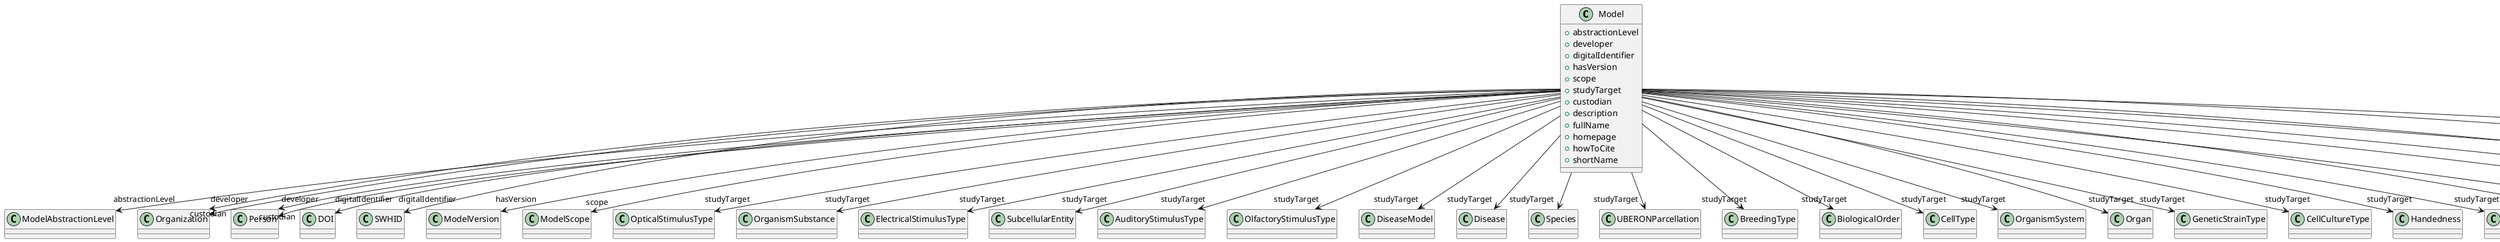 @startuml
class Model {
+abstractionLevel
+developer
+digitalIdentifier
+hasVersion
+scope
+studyTarget
+custodian
+description
+fullName
+homepage
+howToCite
+shortName

}
Model -d-> "abstractionLevel" ModelAbstractionLevel
Model -d-> "developer" Organization
Model -d-> "developer" Person
Model -d-> "digitalIdentifier" DOI
Model -d-> "digitalIdentifier" SWHID
Model -d-> "hasVersion" ModelVersion
Model -d-> "scope" ModelScope
Model -d-> "studyTarget" OpticalStimulusType
Model -d-> "studyTarget" OrganismSubstance
Model -d-> "studyTarget" ElectricalStimulusType
Model -d-> "studyTarget" SubcellularEntity
Model -d-> "studyTarget" AuditoryStimulusType
Model -d-> "studyTarget" OlfactoryStimulusType
Model -d-> "studyTarget" DiseaseModel
Model -d-> "studyTarget" Disease
Model -d-> "studyTarget" Species
Model -d-> "studyTarget" UBERONParcellation
Model -d-> "studyTarget" BreedingType
Model -d-> "studyTarget" BiologicalOrder
Model -d-> "studyTarget" CellType
Model -d-> "studyTarget" OrganismSystem
Model -d-> "studyTarget" Organ
Model -d-> "studyTarget" GeneticStrainType
Model -d-> "studyTarget" CellCultureType
Model -d-> "studyTarget" Handedness
Model -d-> "studyTarget" MolecularEntity
Model -d-> "studyTarget" BiologicalSex
Model -d-> "studyTarget" GustatoryStimulusType
Model -d-> "studyTarget" VisualStimulusType
Model -d-> "studyTarget" TactileStimulusType
Model -d-> "studyTarget" TermSuggestion
Model -d-> "studyTarget" CustomAnatomicalEntity
Model -d-> "studyTarget" ParcellationEntity
Model -d-> "custodian" Organization
Model -d-> "custodian" Person
Model -d-> "homepage" URL

@enduml